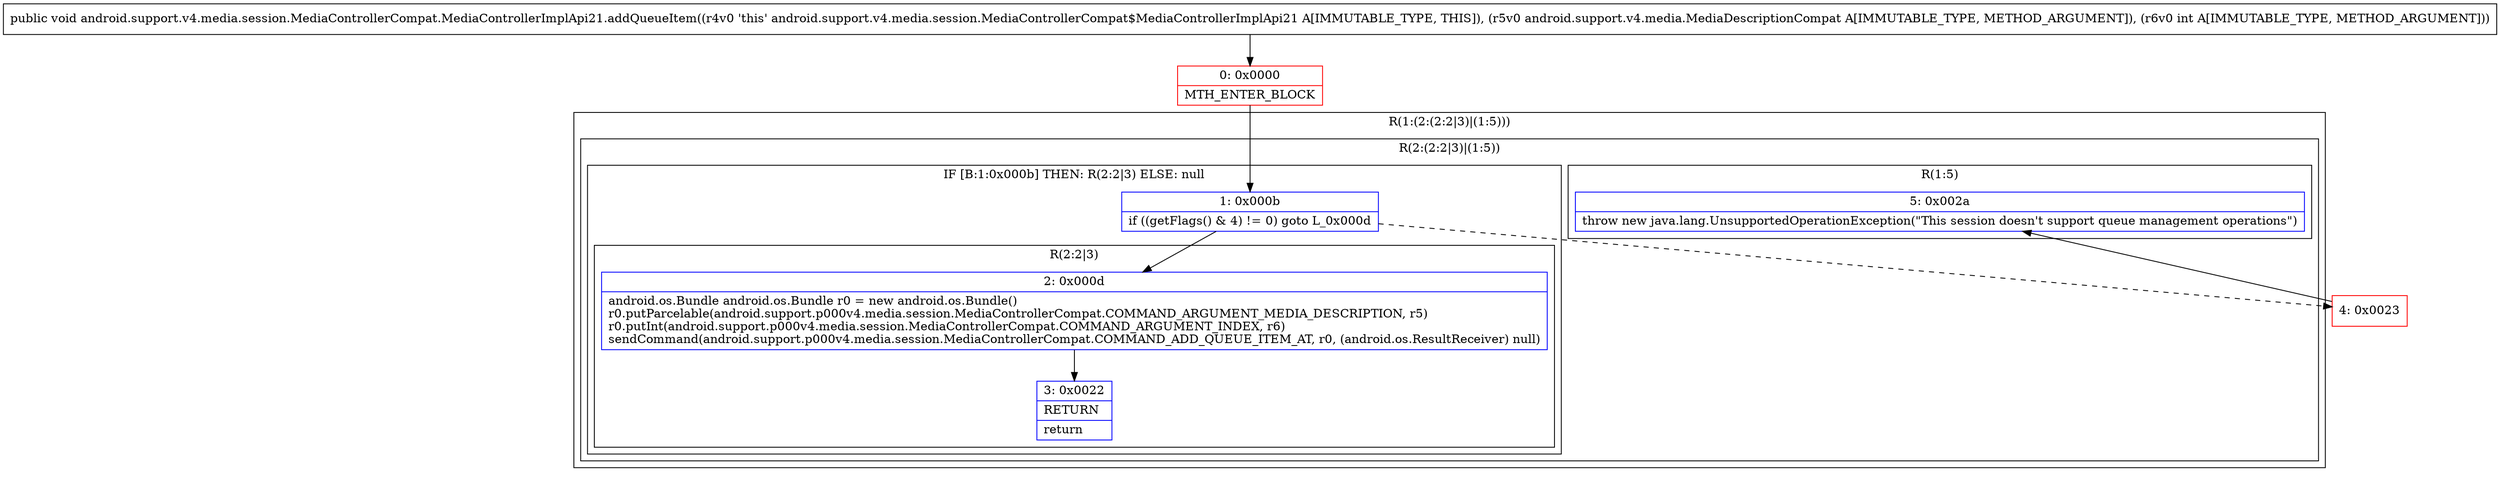 digraph "CFG forandroid.support.v4.media.session.MediaControllerCompat.MediaControllerImplApi21.addQueueItem(Landroid\/support\/v4\/media\/MediaDescriptionCompat;I)V" {
subgraph cluster_Region_1721802929 {
label = "R(1:(2:(2:2|3)|(1:5)))";
node [shape=record,color=blue];
subgraph cluster_Region_1216776670 {
label = "R(2:(2:2|3)|(1:5))";
node [shape=record,color=blue];
subgraph cluster_IfRegion_1091326536 {
label = "IF [B:1:0x000b] THEN: R(2:2|3) ELSE: null";
node [shape=record,color=blue];
Node_1 [shape=record,label="{1\:\ 0x000b|if ((getFlags() & 4) != 0) goto L_0x000d\l}"];
subgraph cluster_Region_699577557 {
label = "R(2:2|3)";
node [shape=record,color=blue];
Node_2 [shape=record,label="{2\:\ 0x000d|android.os.Bundle android.os.Bundle r0 = new android.os.Bundle()\lr0.putParcelable(android.support.p000v4.media.session.MediaControllerCompat.COMMAND_ARGUMENT_MEDIA_DESCRIPTION, r5)\lr0.putInt(android.support.p000v4.media.session.MediaControllerCompat.COMMAND_ARGUMENT_INDEX, r6)\lsendCommand(android.support.p000v4.media.session.MediaControllerCompat.COMMAND_ADD_QUEUE_ITEM_AT, r0, (android.os.ResultReceiver) null)\l}"];
Node_3 [shape=record,label="{3\:\ 0x0022|RETURN\l|return\l}"];
}
}
subgraph cluster_Region_1669586056 {
label = "R(1:5)";
node [shape=record,color=blue];
Node_5 [shape=record,label="{5\:\ 0x002a|throw new java.lang.UnsupportedOperationException(\"This session doesn't support queue management operations\")\l}"];
}
}
}
Node_0 [shape=record,color=red,label="{0\:\ 0x0000|MTH_ENTER_BLOCK\l}"];
Node_4 [shape=record,color=red,label="{4\:\ 0x0023}"];
MethodNode[shape=record,label="{public void android.support.v4.media.session.MediaControllerCompat.MediaControllerImplApi21.addQueueItem((r4v0 'this' android.support.v4.media.session.MediaControllerCompat$MediaControllerImplApi21 A[IMMUTABLE_TYPE, THIS]), (r5v0 android.support.v4.media.MediaDescriptionCompat A[IMMUTABLE_TYPE, METHOD_ARGUMENT]), (r6v0 int A[IMMUTABLE_TYPE, METHOD_ARGUMENT])) }"];
MethodNode -> Node_0;
Node_1 -> Node_2;
Node_1 -> Node_4[style=dashed];
Node_2 -> Node_3;
Node_0 -> Node_1;
Node_4 -> Node_5;
}

